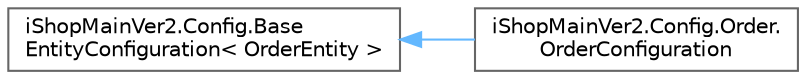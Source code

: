 digraph "Graphical Class Hierarchy"
{
 // LATEX_PDF_SIZE
  bgcolor="transparent";
  edge [fontname=Helvetica,fontsize=10,labelfontname=Helvetica,labelfontsize=10];
  node [fontname=Helvetica,fontsize=10,shape=box,height=0.2,width=0.4];
  rankdir="LR";
  Node0 [id="Node000000",label="iShopMainVer2.Config.Base\lEntityConfiguration\< OrderEntity \>",height=0.2,width=0.4,color="grey40", fillcolor="white", style="filled",URL="$classi_shop_main_ver2_1_1_config_1_1_base_entity_configuration.html",tooltip=" "];
  Node0 -> Node1 [id="edge16_Node000000_Node000001",dir="back",color="steelblue1",style="solid",tooltip=" "];
  Node1 [id="Node000001",label="iShopMainVer2.Config.Order.\lOrderConfiguration",height=0.2,width=0.4,color="grey40", fillcolor="white", style="filled",URL="$classi_shop_main_ver2_1_1_config_1_1_order_1_1_order_configuration.html",tooltip=" "];
}
